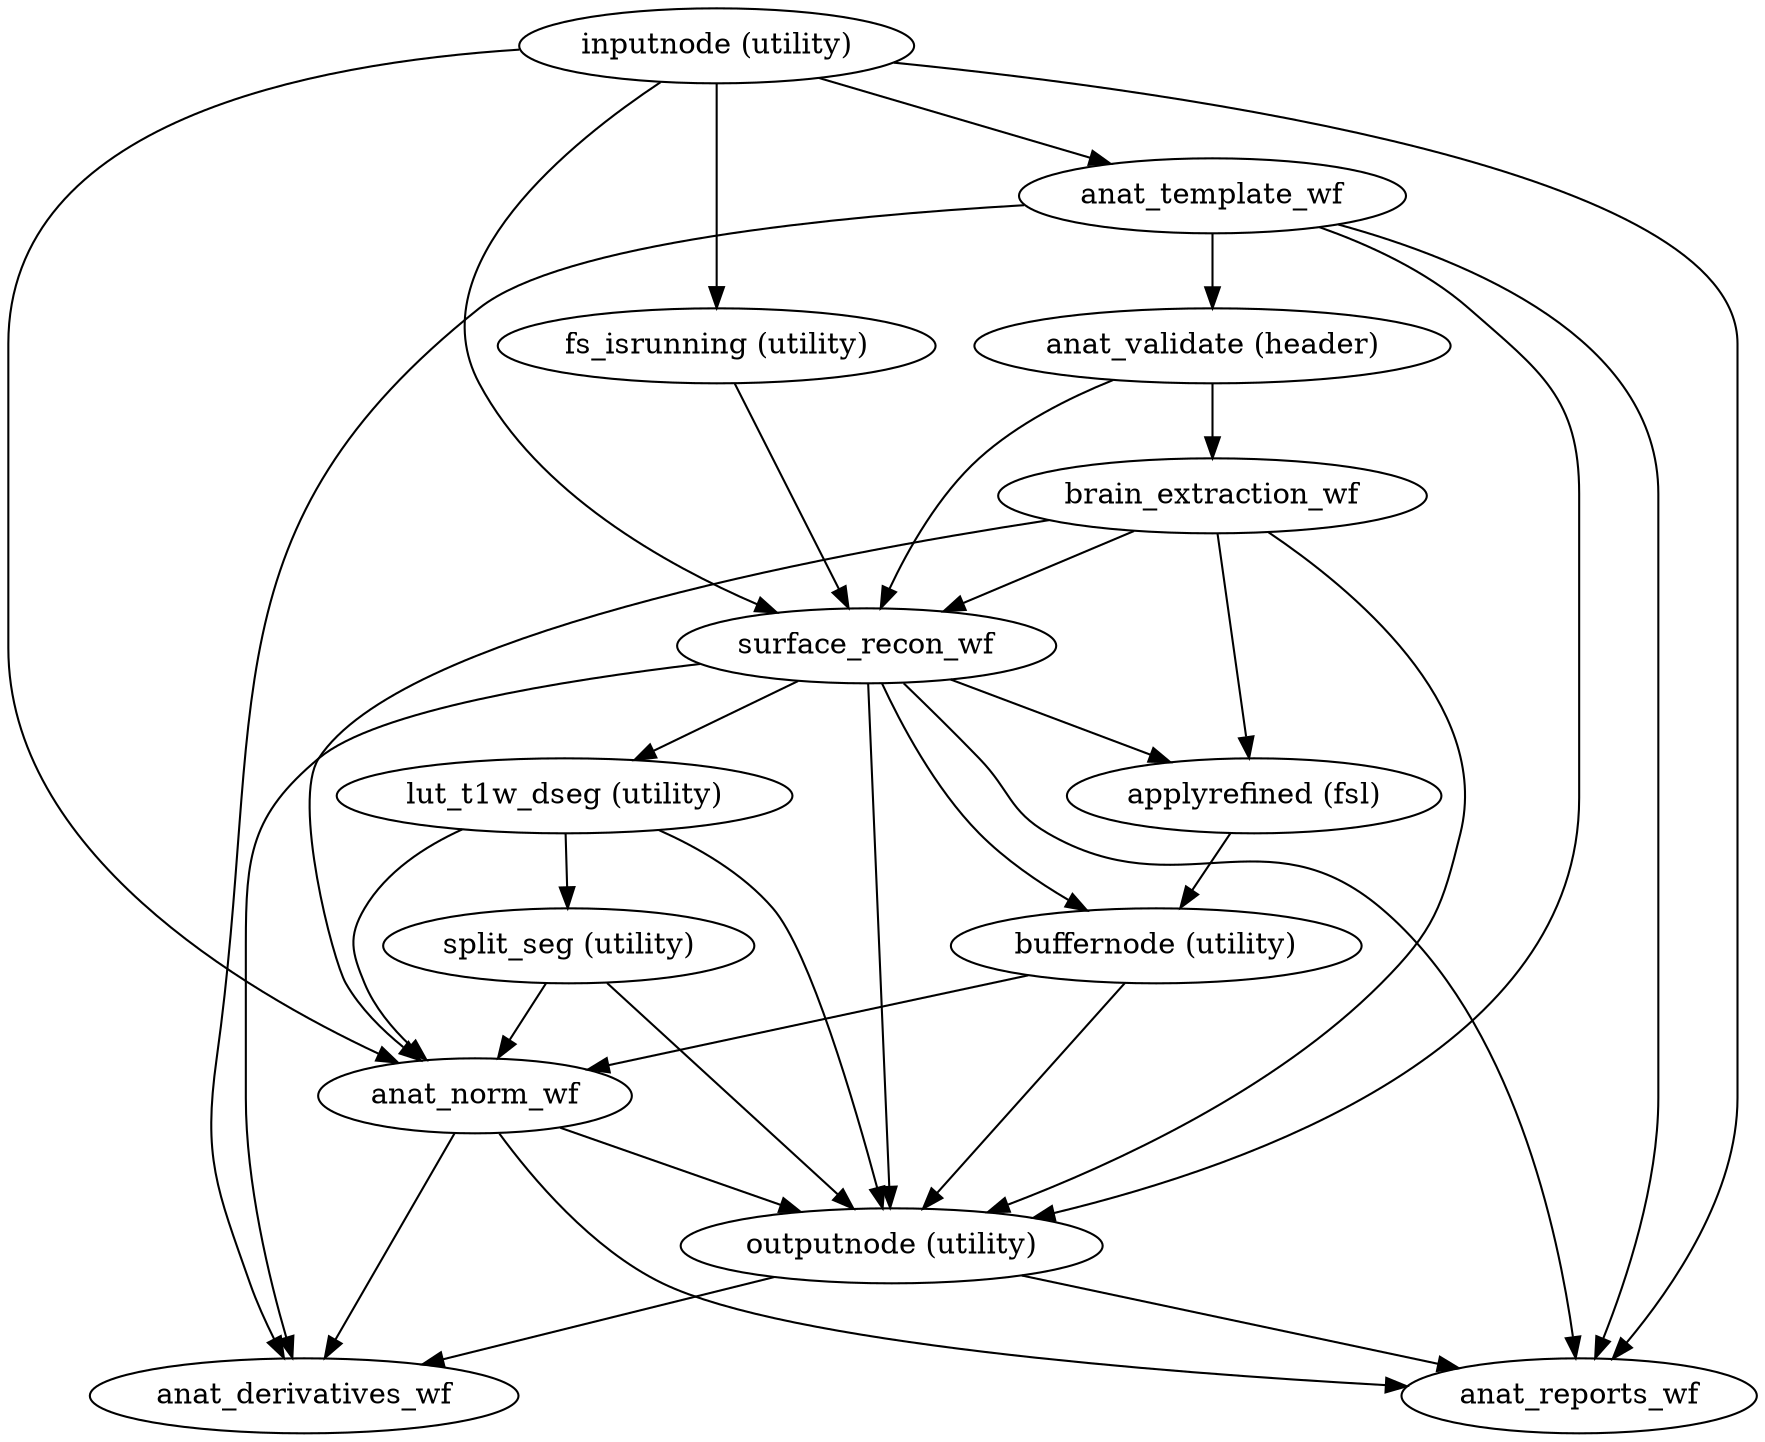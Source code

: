 strict digraph  {
"outputnode (utility)";
anat_reports_wf;
anat_derivatives_wf;
"inputnode (utility)";
anat_template_wf;
anat_norm_wf;
"fs_isrunning (utility)";
surface_recon_wf;
"anat_validate (header)";
brain_extraction_wf;
"applyrefined (fsl)";
"buffernode (utility)";
"lut_t1w_dseg (utility)";
"split_seg (utility)";
"outputnode (utility)" -> anat_reports_wf;
"outputnode (utility)" -> anat_derivatives_wf;
"inputnode (utility)" -> anat_template_wf;
"inputnode (utility)" -> anat_norm_wf;
"inputnode (utility)" -> anat_reports_wf;
"inputnode (utility)" -> "fs_isrunning (utility)";
"inputnode (utility)" -> surface_recon_wf;
anat_template_wf -> "anat_validate (header)";
anat_template_wf -> "outputnode (utility)";
anat_template_wf -> anat_reports_wf;
anat_template_wf -> anat_derivatives_wf;
anat_norm_wf -> "outputnode (utility)";
anat_norm_wf -> anat_reports_wf;
anat_norm_wf -> anat_derivatives_wf;
"fs_isrunning (utility)" -> surface_recon_wf;
surface_recon_wf -> "applyrefined (fsl)";
surface_recon_wf -> "lut_t1w_dseg (utility)";
surface_recon_wf -> "outputnode (utility)";
surface_recon_wf -> "buffernode (utility)";
surface_recon_wf -> anat_reports_wf;
surface_recon_wf -> anat_derivatives_wf;
"anat_validate (header)" -> brain_extraction_wf;
"anat_validate (header)" -> surface_recon_wf;
brain_extraction_wf -> "outputnode (utility)";
brain_extraction_wf -> anat_norm_wf;
brain_extraction_wf -> surface_recon_wf;
brain_extraction_wf -> "applyrefined (fsl)";
"applyrefined (fsl)" -> "buffernode (utility)";
"buffernode (utility)" -> "outputnode (utility)";
"buffernode (utility)" -> anat_norm_wf;
"lut_t1w_dseg (utility)" -> anat_norm_wf;
"lut_t1w_dseg (utility)" -> "outputnode (utility)";
"lut_t1w_dseg (utility)" -> "split_seg (utility)";
"split_seg (utility)" -> anat_norm_wf;
"split_seg (utility)" -> "outputnode (utility)";
}
